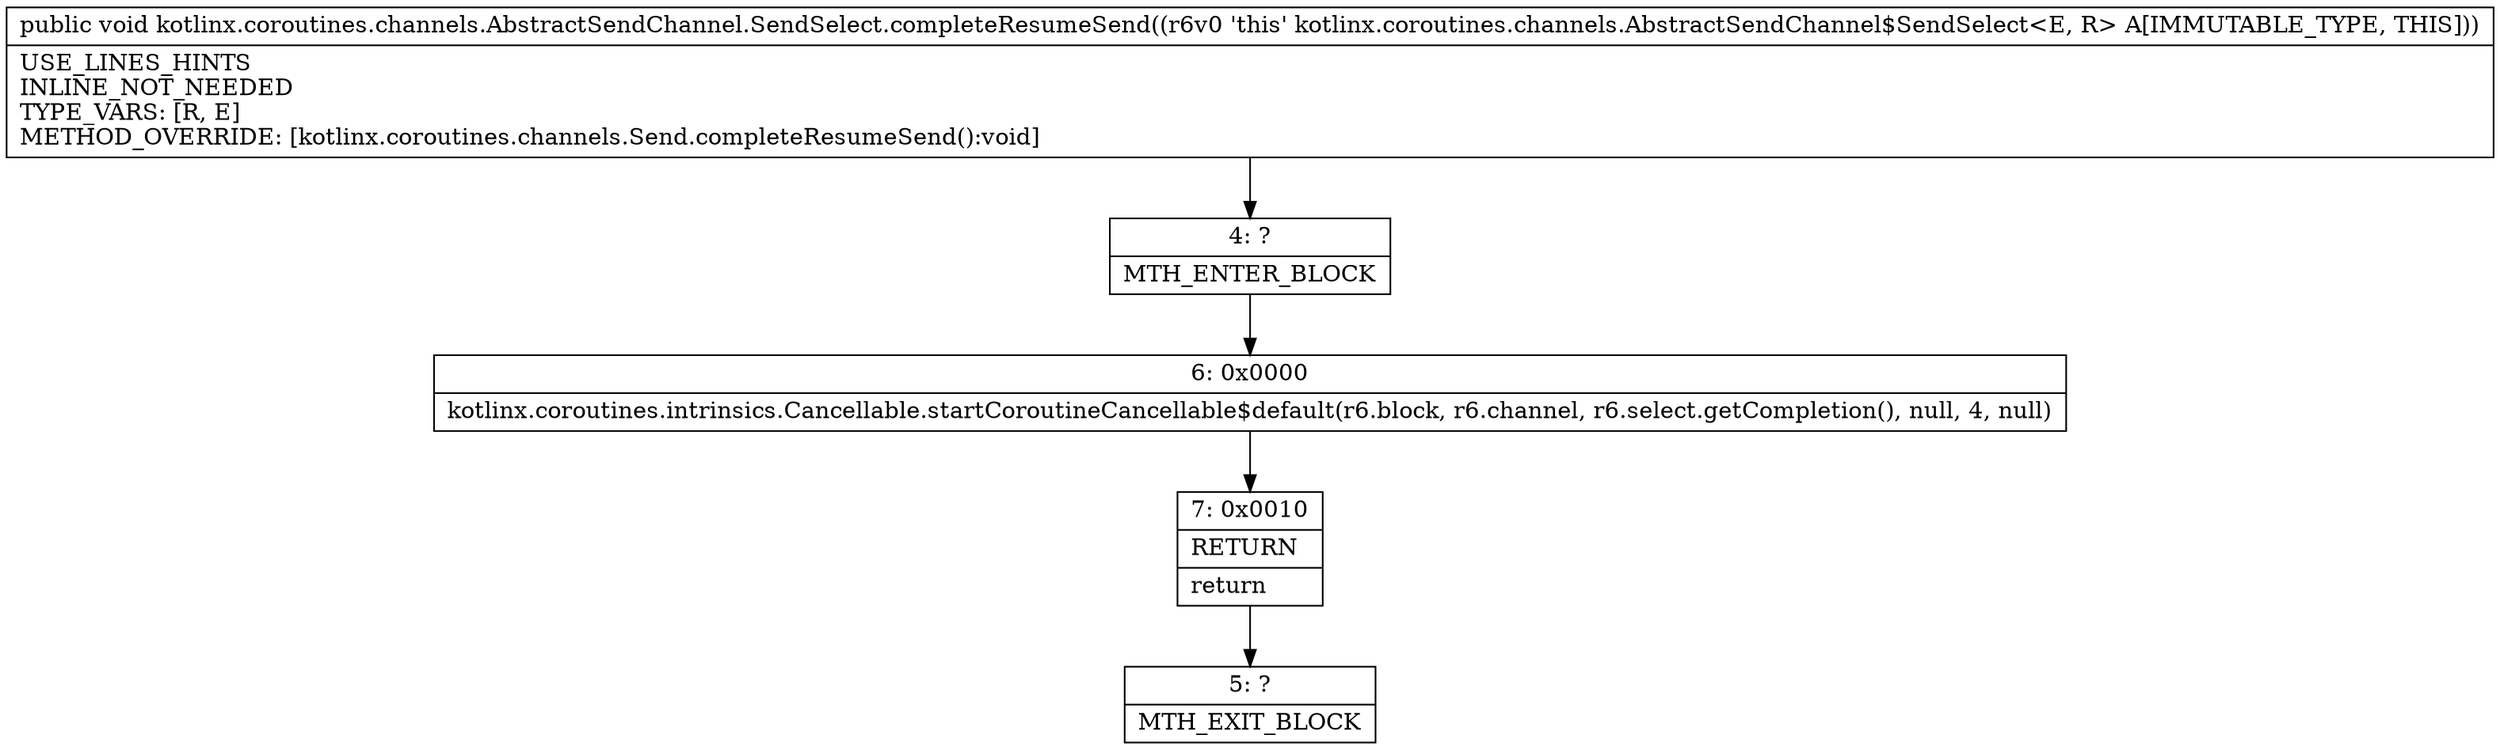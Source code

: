digraph "CFG forkotlinx.coroutines.channels.AbstractSendChannel.SendSelect.completeResumeSend()V" {
Node_4 [shape=record,label="{4\:\ ?|MTH_ENTER_BLOCK\l}"];
Node_6 [shape=record,label="{6\:\ 0x0000|kotlinx.coroutines.intrinsics.Cancellable.startCoroutineCancellable$default(r6.block, r6.channel, r6.select.getCompletion(), null, 4, null)\l}"];
Node_7 [shape=record,label="{7\:\ 0x0010|RETURN\l|return\l}"];
Node_5 [shape=record,label="{5\:\ ?|MTH_EXIT_BLOCK\l}"];
MethodNode[shape=record,label="{public void kotlinx.coroutines.channels.AbstractSendChannel.SendSelect.completeResumeSend((r6v0 'this' kotlinx.coroutines.channels.AbstractSendChannel$SendSelect\<E, R\> A[IMMUTABLE_TYPE, THIS]))  | USE_LINES_HINTS\lINLINE_NOT_NEEDED\lTYPE_VARS: [R, E]\lMETHOD_OVERRIDE: [kotlinx.coroutines.channels.Send.completeResumeSend():void]\l}"];
MethodNode -> Node_4;Node_4 -> Node_6;
Node_6 -> Node_7;
Node_7 -> Node_5;
}

